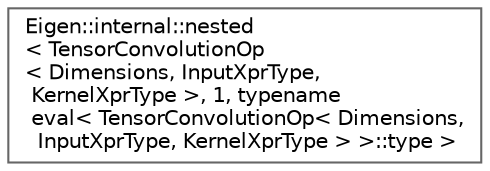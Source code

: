 digraph "类继承关系图"
{
 // LATEX_PDF_SIZE
  bgcolor="transparent";
  edge [fontname=Helvetica,fontsize=10,labelfontname=Helvetica,labelfontsize=10];
  node [fontname=Helvetica,fontsize=10,shape=box,height=0.2,width=0.4];
  rankdir="LR";
  Node0 [id="Node000000",label="Eigen::internal::nested\l\< TensorConvolutionOp\l\< Dimensions, InputXprType,\l KernelXprType \>, 1, typename\l eval\< TensorConvolutionOp\< Dimensions,\l InputXprType, KernelXprType \> \>::type \>",height=0.2,width=0.4,color="grey40", fillcolor="white", style="filled",URL="$struct_eigen_1_1internal_1_1nested_3_01_tensor_convolution_op_3_01_dimensions_00_01_input_xpr_ty9d10111784dcaece5477fadf1d96c5f8.html",tooltip=" "];
}
